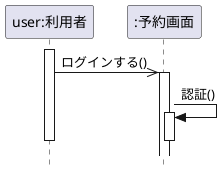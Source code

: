 @startuml 利用者と予約画面
hide footbox
skinparam style strictuml 
participant "user:利用者" as guest
participant ":予約画面" as reserve

activate guest
guest ->> reserve : ログインする()
activate reserve
reserve -> reserve : 認証()
activate reserve
deactivate reserve
deactivate guest
@enduml